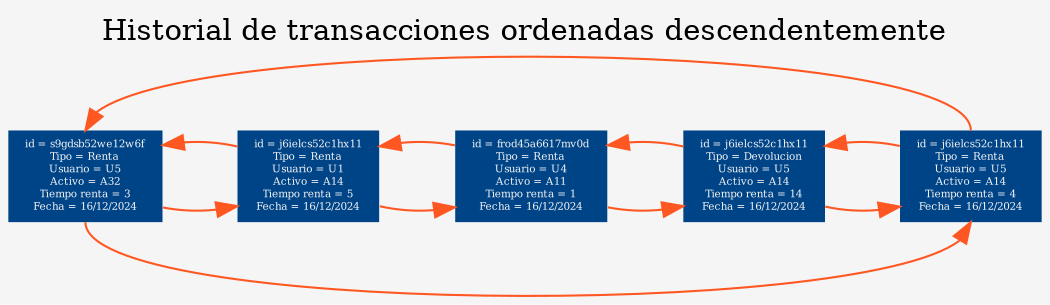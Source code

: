 digraph G {
bgcolor="#F5F5F5";fontcolor=black;
label="Historial de transacciones ordenadas descendentemente";
labelloc="t";
nodesep=0.5;
node [fontsize = 5 shape=box style=filled fillcolor="#004488" fontcolor="#F5F5F5" color=transparent];
edge [fontcolor=white color="#ff5722"];
n1[label="id = s9gdsb52we12w6f\nTipo = Renta\nUsuario = U5\nActivo = A32\nTiempo renta = 3\nFecha = 16/12/2024"];
n2[label="id = j6ielcs52c1hx11\nTipo = Renta\nUsuario = U1\nActivo = A14\nTiempo renta = 5\nFecha = 16/12/2024"];
n3[label="id = frod45a6617mv0d\nTipo = Renta\nUsuario = U4\nActivo = A11\nTiempo renta = 1\nFecha = 16/12/2024"];
n4[label="id = j6ielcs52c1hx11\nTipo = Devolucion\nUsuario = U5\nActivo = A14\nTiempo renta = 14\nFecha = 16/12/2024"];
n5[label="id = j6ielcs52c1hx11\nTipo = Renta\nUsuario = U5\nActivo = A14\nTiempo renta = 4\nFecha = 16/12/2024"];
n1->n2;
n2->n3;
n2->n1;
n3->n4;
n3->n2;
n4->n5;
n4->n3;
n5->n4;
n5->n1[tailport=n headport=n];
n1->n5[tailport=s headport=s];
{ rank=same; n1; n2; n3; n4; n5; }
}